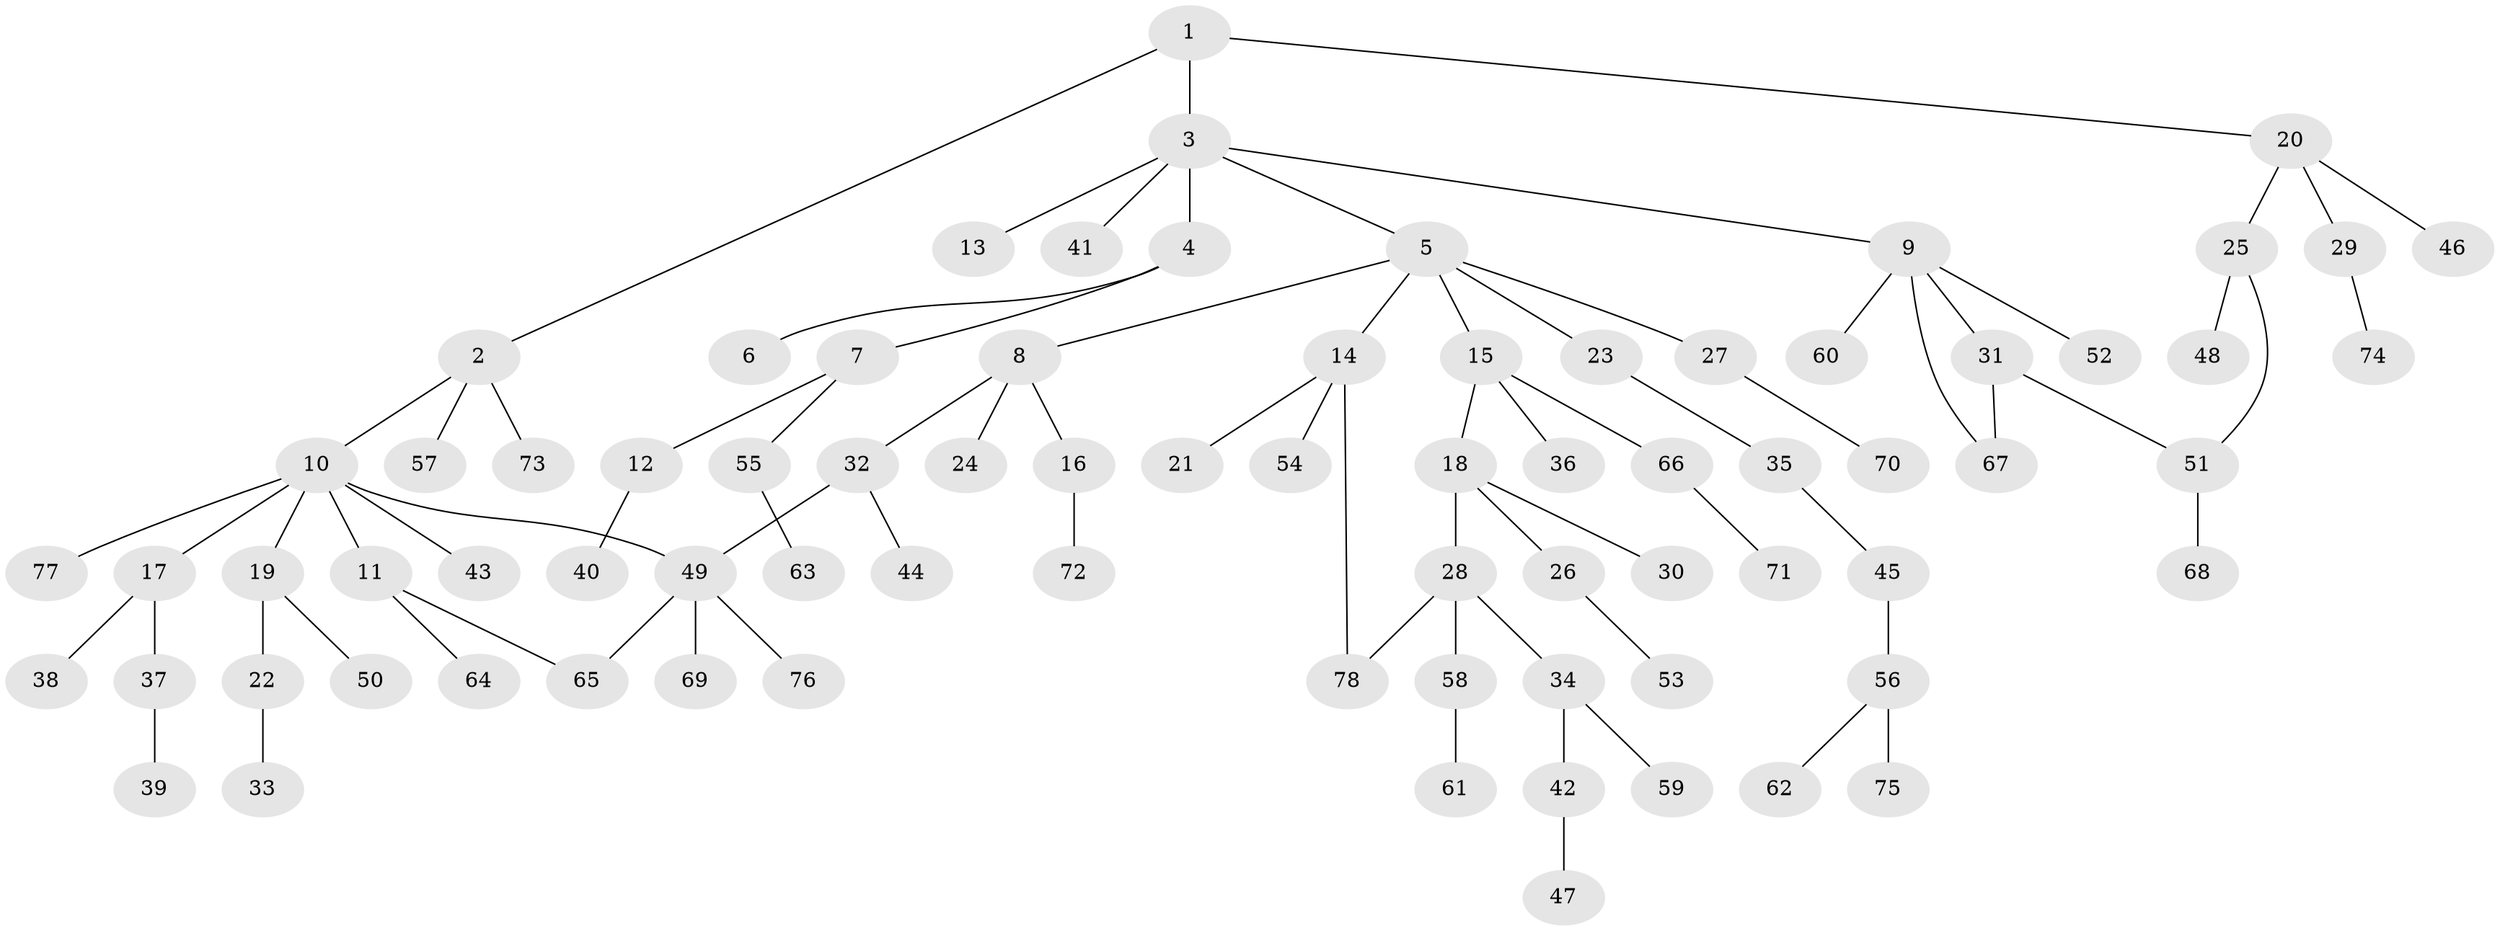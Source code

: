 // Generated by graph-tools (version 1.1) at 2025/01/03/09/25 03:01:08]
// undirected, 78 vertices, 82 edges
graph export_dot {
graph [start="1"]
  node [color=gray90,style=filled];
  1;
  2;
  3;
  4;
  5;
  6;
  7;
  8;
  9;
  10;
  11;
  12;
  13;
  14;
  15;
  16;
  17;
  18;
  19;
  20;
  21;
  22;
  23;
  24;
  25;
  26;
  27;
  28;
  29;
  30;
  31;
  32;
  33;
  34;
  35;
  36;
  37;
  38;
  39;
  40;
  41;
  42;
  43;
  44;
  45;
  46;
  47;
  48;
  49;
  50;
  51;
  52;
  53;
  54;
  55;
  56;
  57;
  58;
  59;
  60;
  61;
  62;
  63;
  64;
  65;
  66;
  67;
  68;
  69;
  70;
  71;
  72;
  73;
  74;
  75;
  76;
  77;
  78;
  1 -- 2;
  1 -- 3;
  1 -- 20;
  2 -- 10;
  2 -- 57;
  2 -- 73;
  3 -- 4;
  3 -- 5;
  3 -- 9;
  3 -- 13;
  3 -- 41;
  4 -- 6;
  4 -- 7;
  5 -- 8;
  5 -- 14;
  5 -- 15;
  5 -- 23;
  5 -- 27;
  7 -- 12;
  7 -- 55;
  8 -- 16;
  8 -- 24;
  8 -- 32;
  9 -- 31;
  9 -- 52;
  9 -- 60;
  9 -- 67;
  10 -- 11;
  10 -- 17;
  10 -- 19;
  10 -- 43;
  10 -- 49;
  10 -- 77;
  11 -- 64;
  11 -- 65;
  12 -- 40;
  14 -- 21;
  14 -- 54;
  14 -- 78;
  15 -- 18;
  15 -- 36;
  15 -- 66;
  16 -- 72;
  17 -- 37;
  17 -- 38;
  18 -- 26;
  18 -- 28;
  18 -- 30;
  19 -- 22;
  19 -- 50;
  20 -- 25;
  20 -- 29;
  20 -- 46;
  22 -- 33;
  23 -- 35;
  25 -- 48;
  25 -- 51;
  26 -- 53;
  27 -- 70;
  28 -- 34;
  28 -- 58;
  28 -- 78;
  29 -- 74;
  31 -- 67;
  31 -- 51;
  32 -- 44;
  32 -- 49;
  34 -- 42;
  34 -- 59;
  35 -- 45;
  37 -- 39;
  42 -- 47;
  45 -- 56;
  49 -- 65;
  49 -- 69;
  49 -- 76;
  51 -- 68;
  55 -- 63;
  56 -- 62;
  56 -- 75;
  58 -- 61;
  66 -- 71;
}
